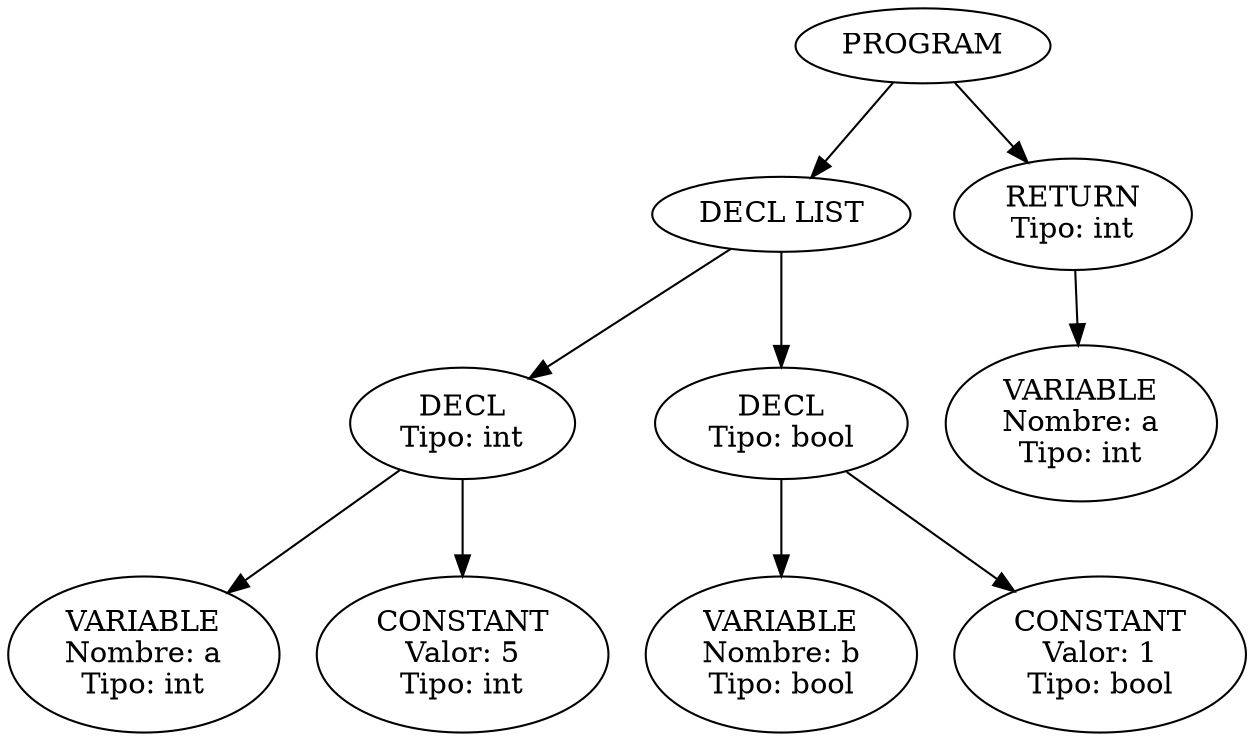 digraph AST {
  0 [label="PROGRAM"];
  1 [label="DECL LIST"];
  2 [label="DECL\nTipo: int"];
  3 [label="VARIABLE\nNombre: a\nTipo: int"];
  2 -> 3;
  4 [label="CONSTANT\nValor: 5\nTipo: int"];
  2 -> 4;
  1 -> 2;
  5 [label="DECL\nTipo: bool"];
  6 [label="VARIABLE\nNombre: b\nTipo: bool"];
  5 -> 6;
  7 [label="CONSTANT\nValor: 1\nTipo: bool"];
  5 -> 7;
  1 -> 5;
  0 -> 1;
  8 [label="RETURN\nTipo: int"];
  9 [label="VARIABLE\nNombre: a\nTipo: int"];
  8 -> 9;
  0 -> 8;
}
